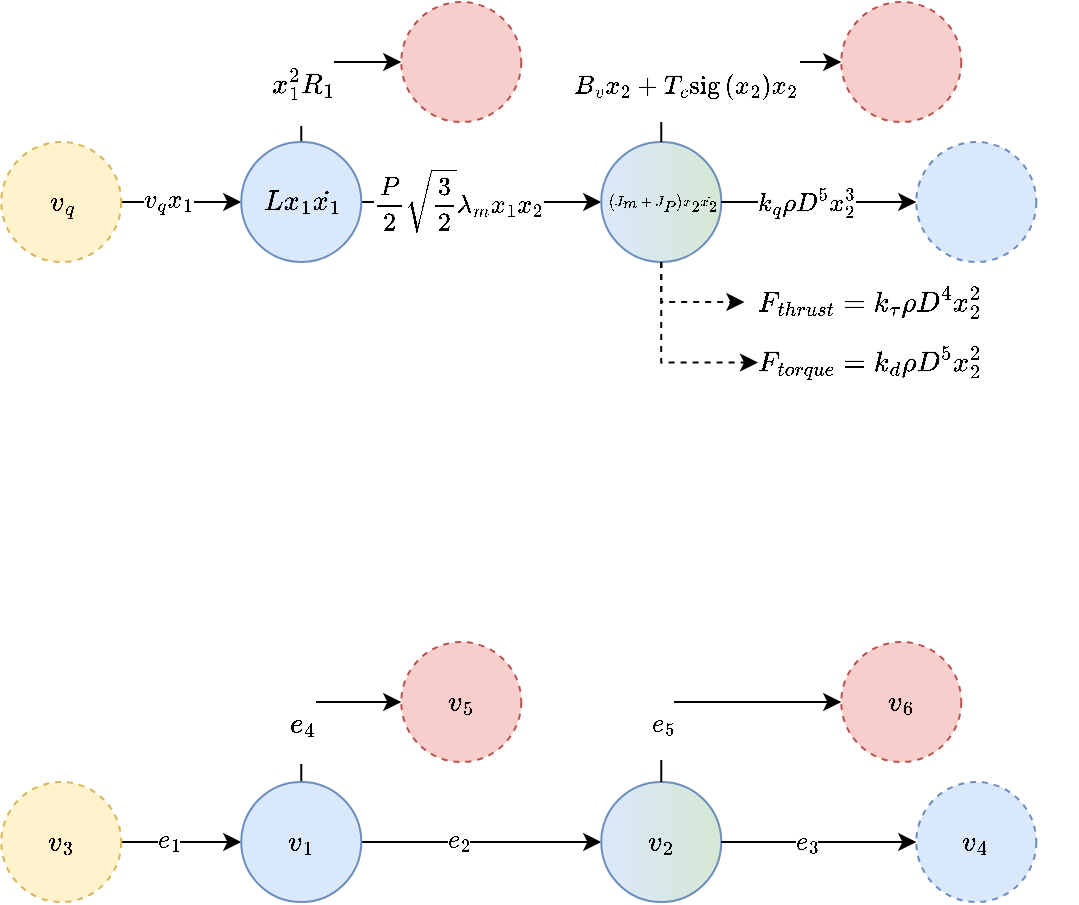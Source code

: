 <mxfile version="14.1.8" type="device"><diagram id="qkD1Uyv4oJS3TJNYdxAf" name="Page-1"><mxGraphModel dx="585" dy="338" grid="1" gridSize="10" guides="1" tooltips="1" connect="1" arrows="1" fold="1" page="1" pageScale="1" pageWidth="850" pageHeight="1100" math="1" shadow="0"><root><mxCell id="0"/><mxCell id="1" parent="0"/><mxCell id="jCihB9xkmoYxDNs4VM-m-17" style="edgeStyle=orthogonalEdgeStyle;rounded=0;orthogonalLoop=1;jettySize=auto;html=1;exitX=1;exitY=0.5;exitDx=0;exitDy=0;entryX=0;entryY=0.5;entryDx=0;entryDy=0;labelBackgroundColor=none;" parent="1" source="jCihB9xkmoYxDNs4VM-m-19" target="jCihB9xkmoYxDNs4VM-m-24" edge="1"><mxGeometry relative="1" as="geometry"/></mxCell><mxCell id="jCihB9xkmoYxDNs4VM-m-18" value="$$v_qx_1$$" style="edgeLabel;html=1;align=center;verticalAlign=middle;resizable=0;points=[];" parent="jCihB9xkmoYxDNs4VM-m-17" vertex="1" connectable="0"><mxGeometry x="-0.233" y="1" relative="1" as="geometry"><mxPoint as="offset"/></mxGeometry></mxCell><mxCell id="jCihB9xkmoYxDNs4VM-m-19" value="$$v_q$$" style="ellipse;whiteSpace=wrap;html=1;aspect=fixed;dashed=1;fillColor=#fff2cc;strokeColor=#d6b656;" parent="1" vertex="1"><mxGeometry x="166.64" y="170" width="60" height="60" as="geometry"/></mxCell><mxCell id="jCihB9xkmoYxDNs4VM-m-20" style="edgeStyle=orthogonalEdgeStyle;rounded=0;orthogonalLoop=1;jettySize=auto;html=1;exitX=0.5;exitY=0;exitDx=0;exitDy=0;entryX=0;entryY=0.5;entryDx=0;entryDy=0;labelPosition=center;verticalLabelPosition=middle;align=center;verticalAlign=middle;labelBackgroundColor=none;" parent="1" source="jCihB9xkmoYxDNs4VM-m-24" target="jCihB9xkmoYxDNs4VM-m-25" edge="1"><mxGeometry relative="1" as="geometry"/></mxCell><mxCell id="jCihB9xkmoYxDNs4VM-m-21" value="&lt;span style=&quot;font-size: 12px ; background-color: rgb(248 , 249 , 250)&quot;&gt;$$x_1^2R_1$$&lt;/span&gt;" style="edgeLabel;html=1;align=center;verticalAlign=middle;resizable=0;points=[];" parent="jCihB9xkmoYxDNs4VM-m-20" vertex="1" connectable="0"><mxGeometry x="-0.231" y="1" relative="1" as="geometry"><mxPoint x="1" y="5" as="offset"/></mxGeometry></mxCell><mxCell id="jCihB9xkmoYxDNs4VM-m-22" style="edgeStyle=orthogonalEdgeStyle;rounded=0;orthogonalLoop=1;jettySize=auto;html=1;exitX=1;exitY=0.5;exitDx=0;exitDy=0;entryX=0;entryY=0.5;entryDx=0;entryDy=0;labelBackgroundColor=none;" parent="1" source="jCihB9xkmoYxDNs4VM-m-24" target="jCihB9xkmoYxDNs4VM-m-28" edge="1"><mxGeometry relative="1" as="geometry"/></mxCell><mxCell id="jCihB9xkmoYxDNs4VM-m-23" value="$$\frac{P}{2}\sqrt{\frac{3}{2}}\lambda_mx_1x_2$$" style="edgeLabel;html=1;align=center;verticalAlign=middle;resizable=0;points=[];" parent="jCihB9xkmoYxDNs4VM-m-22" vertex="1" connectable="0"><mxGeometry x="-0.195" y="1" relative="1" as="geometry"><mxPoint as="offset"/></mxGeometry></mxCell><mxCell id="jCihB9xkmoYxDNs4VM-m-24" value="$$Lx_1\dot{x_1}$$" style="ellipse;whiteSpace=wrap;html=1;aspect=fixed;fillColor=#dae8fc;strokeColor=#6c8ebf;" parent="1" vertex="1"><mxGeometry x="286.64" y="170" width="60" height="60" as="geometry"/></mxCell><mxCell id="jCihB9xkmoYxDNs4VM-m-25" value="" style="ellipse;whiteSpace=wrap;html=1;aspect=fixed;dashed=1;fillColor=#f8cecc;strokeColor=#b85450;" parent="1" vertex="1"><mxGeometry x="366.64" y="100" width="60" height="60" as="geometry"/></mxCell><mxCell id="jCihB9xkmoYxDNs4VM-m-28" value="$$\left(J_m+J_P\right)x_2\dot{x_2}$$" style="ellipse;whiteSpace=wrap;html=1;aspect=fixed;fillColor=#dae8fc;strokeColor=#6c8ebf;fontSize=6;gradientDirection=east;gradientColor=#D5E8D4;" parent="1" vertex="1"><mxGeometry x="466.64" y="170" width="60" height="60" as="geometry"/></mxCell><mxCell id="jCihB9xkmoYxDNs4VM-m-29" style="edgeStyle=orthogonalEdgeStyle;rounded=0;orthogonalLoop=1;jettySize=auto;html=1;exitX=0.5;exitY=0;exitDx=0;exitDy=0;entryX=0;entryY=0.5;entryDx=0;entryDy=0;labelBackgroundColor=none;" parent="1" source="jCihB9xkmoYxDNs4VM-m-28" target="jCihB9xkmoYxDNs4VM-m-31" edge="1"><mxGeometry relative="1" as="geometry"><mxPoint x="796.64" y="170" as="sourcePoint"/></mxGeometry></mxCell><mxCell id="jCihB9xkmoYxDNs4VM-m-30" value="$$B_vx_2+T_c\text{sig}\left({x_2}\right)x_2$$" style="edgeLabel;html=1;align=center;verticalAlign=middle;resizable=0;points=[];" parent="jCihB9xkmoYxDNs4VM-m-29" vertex="1" connectable="0"><mxGeometry x="-0.559" y="-12" relative="1" as="geometry"><mxPoint as="offset"/></mxGeometry></mxCell><mxCell id="jCihB9xkmoYxDNs4VM-m-31" value="" style="ellipse;whiteSpace=wrap;html=1;aspect=fixed;dashed=1;fillColor=#f8cecc;strokeColor=#b85450;" parent="1" vertex="1"><mxGeometry x="586.64" y="100" width="60" height="60" as="geometry"/></mxCell><mxCell id="jCihB9xkmoYxDNs4VM-m-33" style="edgeStyle=orthogonalEdgeStyle;rounded=0;orthogonalLoop=1;jettySize=auto;html=1;exitX=1;exitY=0.5;exitDx=0;exitDy=0;entryX=0;entryY=0.5;entryDx=0;entryDy=0;labelBackgroundColor=none;" parent="1" source="jCihB9xkmoYxDNs4VM-m-35" target="jCihB9xkmoYxDNs4VM-m-40" edge="1"><mxGeometry relative="1" as="geometry"/></mxCell><mxCell id="jCihB9xkmoYxDNs4VM-m-34" value="$$e_1$$" style="edgeLabel;html=1;align=center;verticalAlign=middle;resizable=0;points=[];" parent="jCihB9xkmoYxDNs4VM-m-33" vertex="1" connectable="0"><mxGeometry x="-0.233" y="1" relative="1" as="geometry"><mxPoint as="offset"/></mxGeometry></mxCell><mxCell id="jCihB9xkmoYxDNs4VM-m-35" value="$$v_3$$" style="ellipse;whiteSpace=wrap;html=1;aspect=fixed;dashed=1;fillColor=#fff2cc;strokeColor=#d6b656;" parent="1" vertex="1"><mxGeometry x="166.64" y="490" width="60" height="60" as="geometry"/></mxCell><mxCell id="jCihB9xkmoYxDNs4VM-m-36" style="edgeStyle=orthogonalEdgeStyle;rounded=0;orthogonalLoop=1;jettySize=auto;html=1;exitX=0.5;exitY=0;exitDx=0;exitDy=0;entryX=0;entryY=0.5;entryDx=0;entryDy=0;labelPosition=center;verticalLabelPosition=middle;align=center;verticalAlign=middle;labelBackgroundColor=none;" parent="1" source="jCihB9xkmoYxDNs4VM-m-40" target="jCihB9xkmoYxDNs4VM-m-41" edge="1"><mxGeometry relative="1" as="geometry"/></mxCell><mxCell id="jCihB9xkmoYxDNs4VM-m-37" value="&lt;span style=&quot;font-size: 12px ; background-color: rgb(248 , 249 , 250)&quot;&gt;$$e_4$$&lt;/span&gt;" style="edgeLabel;html=1;align=center;verticalAlign=middle;resizable=0;points=[];" parent="jCihB9xkmoYxDNs4VM-m-36" vertex="1" connectable="0"><mxGeometry x="-0.231" y="1" relative="1" as="geometry"><mxPoint x="1" y="5" as="offset"/></mxGeometry></mxCell><mxCell id="jCihB9xkmoYxDNs4VM-m-38" style="edgeStyle=orthogonalEdgeStyle;rounded=0;orthogonalLoop=1;jettySize=auto;html=1;exitX=1;exitY=0.5;exitDx=0;exitDy=0;entryX=0;entryY=0.5;entryDx=0;entryDy=0;labelBackgroundColor=none;" parent="1" source="jCihB9xkmoYxDNs4VM-m-40" target="jCihB9xkmoYxDNs4VM-m-44" edge="1"><mxGeometry relative="1" as="geometry"/></mxCell><mxCell id="jCihB9xkmoYxDNs4VM-m-39" value="$$e_2$$" style="edgeLabel;html=1;align=center;verticalAlign=middle;resizable=0;points=[];" parent="jCihB9xkmoYxDNs4VM-m-38" vertex="1" connectable="0"><mxGeometry x="-0.195" y="1" relative="1" as="geometry"><mxPoint as="offset"/></mxGeometry></mxCell><mxCell id="jCihB9xkmoYxDNs4VM-m-40" value="$$v_1$$" style="ellipse;whiteSpace=wrap;html=1;aspect=fixed;fillColor=#dae8fc;strokeColor=#6c8ebf;" parent="1" vertex="1"><mxGeometry x="286.64" y="490" width="60" height="60" as="geometry"/></mxCell><mxCell id="jCihB9xkmoYxDNs4VM-m-41" value="$$v_5$$" style="ellipse;whiteSpace=wrap;html=1;aspect=fixed;dashed=1;fillColor=#f8cecc;strokeColor=#b85450;" parent="1" vertex="1"><mxGeometry x="366.64" y="420" width="60" height="60" as="geometry"/></mxCell><mxCell id="jCihB9xkmoYxDNs4VM-m-44" value="$$v_2$$" style="ellipse;whiteSpace=wrap;html=1;aspect=fixed;fillColor=#dae8fc;strokeColor=#6c8ebf;gradientColor=#D5E8D4;gradientDirection=east;" parent="1" vertex="1"><mxGeometry x="466.64" y="490" width="60" height="60" as="geometry"/></mxCell><mxCell id="jCihB9xkmoYxDNs4VM-m-45" style="edgeStyle=orthogonalEdgeStyle;rounded=0;orthogonalLoop=1;jettySize=auto;html=1;exitX=0.5;exitY=0;exitDx=0;exitDy=0;entryX=0;entryY=0.5;entryDx=0;entryDy=0;labelBackgroundColor=none;" parent="1" source="jCihB9xkmoYxDNs4VM-m-44" target="jCihB9xkmoYxDNs4VM-m-47" edge="1"><mxGeometry relative="1" as="geometry"><mxPoint x="796.64" y="490" as="sourcePoint"/></mxGeometry></mxCell><mxCell id="jCihB9xkmoYxDNs4VM-m-46" value="$$e_5$$" style="edgeLabel;html=1;align=center;verticalAlign=middle;resizable=0;points=[];" parent="jCihB9xkmoYxDNs4VM-m-45" vertex="1" connectable="0"><mxGeometry x="-0.559" y="-12" relative="1" as="geometry"><mxPoint x="-12" y="-1" as="offset"/></mxGeometry></mxCell><mxCell id="jCihB9xkmoYxDNs4VM-m-47" value="$$v_6$$" style="ellipse;whiteSpace=wrap;html=1;aspect=fixed;dashed=1;fillColor=#f8cecc;strokeColor=#b85450;" parent="1" vertex="1"><mxGeometry x="586.64" y="420" width="60" height="60" as="geometry"/></mxCell><mxCell id="jCihB9xkmoYxDNs4VM-m-52" style="edgeStyle=orthogonalEdgeStyle;rounded=0;orthogonalLoop=1;jettySize=auto;html=1;exitX=1;exitY=0.5;exitDx=0;exitDy=0;entryX=0;entryY=0.5;entryDx=0;entryDy=0;labelBackgroundColor=none;" parent="1" source="jCihB9xkmoYxDNs4VM-m-28" target="jCihB9xkmoYxDNs4VM-m-56" edge="1"><mxGeometry relative="1" as="geometry"><mxPoint x="624.14" y="200" as="targetPoint"/><mxPoint x="534.14" y="200" as="sourcePoint"/></mxGeometry></mxCell><mxCell id="jCihB9xkmoYxDNs4VM-m-53" value="$$k_q \rho D^5 x_{2}^3$$" style="edgeLabel;html=1;align=center;verticalAlign=middle;resizable=0;points=[];" parent="jCihB9xkmoYxDNs4VM-m-52" vertex="1" connectable="0"><mxGeometry x="-0.195" y="1" relative="1" as="geometry"><mxPoint x="3.45" y="1" as="offset"/></mxGeometry></mxCell><mxCell id="jCihB9xkmoYxDNs4VM-m-54" style="edgeStyle=orthogonalEdgeStyle;rounded=0;orthogonalLoop=1;jettySize=auto;html=1;exitX=0.5;exitY=1;exitDx=0;exitDy=0;dashed=1;entryX=-0.015;entryY=0.5;entryDx=0;entryDy=0;entryPerimeter=0;" parent="1" source="jCihB9xkmoYxDNs4VM-m-28" target="jCihB9xkmoYxDNs4VM-m-57" edge="1"><mxGeometry relative="1" as="geometry"><mxPoint x="499.14" y="230" as="sourcePoint"/><mxPoint x="610" y="269" as="targetPoint"/><Array as="points"><mxPoint x="497" y="250"/></Array></mxGeometry></mxCell><mxCell id="jCihB9xkmoYxDNs4VM-m-56" value="" style="ellipse;whiteSpace=wrap;html=1;aspect=fixed;dashed=1;fillColor=#dae8fc;strokeColor=#6c8ebf;" parent="1" vertex="1"><mxGeometry x="624.14" y="170" width="60" height="60" as="geometry"/></mxCell><mxCell id="jCihB9xkmoYxDNs4VM-m-57" value="$$F_{thrust} = k_\tau \rho D^4 x_2^2$$" style="text;html=1;align=center;verticalAlign=middle;resizable=0;points=[];autosize=1;spacing=0;spacingLeft=-50;spacingRight=-50;" parent="1" vertex="1"><mxGeometry x="540" y="240" width="120" height="20" as="geometry"/></mxCell><mxCell id="jCihB9xkmoYxDNs4VM-m-61" style="edgeStyle=orthogonalEdgeStyle;rounded=0;orthogonalLoop=1;jettySize=auto;html=1;exitX=1;exitY=0.5;exitDx=0;exitDy=0;entryX=0;entryY=0.5;entryDx=0;entryDy=0;labelBackgroundColor=none;" parent="1" source="jCihB9xkmoYxDNs4VM-m-44" target="jCihB9xkmoYxDNs4VM-m-64" edge="1"><mxGeometry relative="1" as="geometry"><mxPoint x="624.14" y="520" as="targetPoint"/><mxPoint x="534.14" y="520" as="sourcePoint"/></mxGeometry></mxCell><mxCell id="jCihB9xkmoYxDNs4VM-m-62" value="$$e_3$$" style="edgeLabel;html=1;align=center;verticalAlign=middle;resizable=0;points=[];" parent="jCihB9xkmoYxDNs4VM-m-61" vertex="1" connectable="0"><mxGeometry x="-0.195" y="1" relative="1" as="geometry"><mxPoint x="3.45" y="1" as="offset"/></mxGeometry></mxCell><mxCell id="jCihB9xkmoYxDNs4VM-m-64" value="$$v_4$$" style="ellipse;whiteSpace=wrap;html=1;aspect=fixed;dashed=1;fillColor=#dae8fc;strokeColor=#6c8ebf;" parent="1" vertex="1"><mxGeometry x="624.14" y="490" width="60" height="60" as="geometry"/></mxCell><mxCell id="DEMNprVjknEjCr6EdVLC-1" value="$$F_{torque} = k_d \rho D^5 x_2^2$$" style="text;html=1;align=center;verticalAlign=middle;resizable=0;points=[];autosize=1;spacing=0;spacingLeft=-50;spacingRight=-50;" parent="1" vertex="1"><mxGeometry x="545" y="270" width="110" height="20" as="geometry"/></mxCell><mxCell id="DEMNprVjknEjCr6EdVLC-2" style="edgeStyle=orthogonalEdgeStyle;rounded=0;orthogonalLoop=1;jettySize=auto;html=1;exitX=0.5;exitY=1;exitDx=0;exitDy=0;dashed=1;entryX=0;entryY=0.514;entryDx=0;entryDy=0;entryPerimeter=0;" parent="1" source="jCihB9xkmoYxDNs4VM-m-28" target="DEMNprVjknEjCr6EdVLC-1" edge="1"><mxGeometry relative="1" as="geometry"><mxPoint x="496.64" y="230" as="sourcePoint"/><mxPoint x="560" y="350" as="targetPoint"/></mxGeometry></mxCell></root></mxGraphModel></diagram></mxfile>